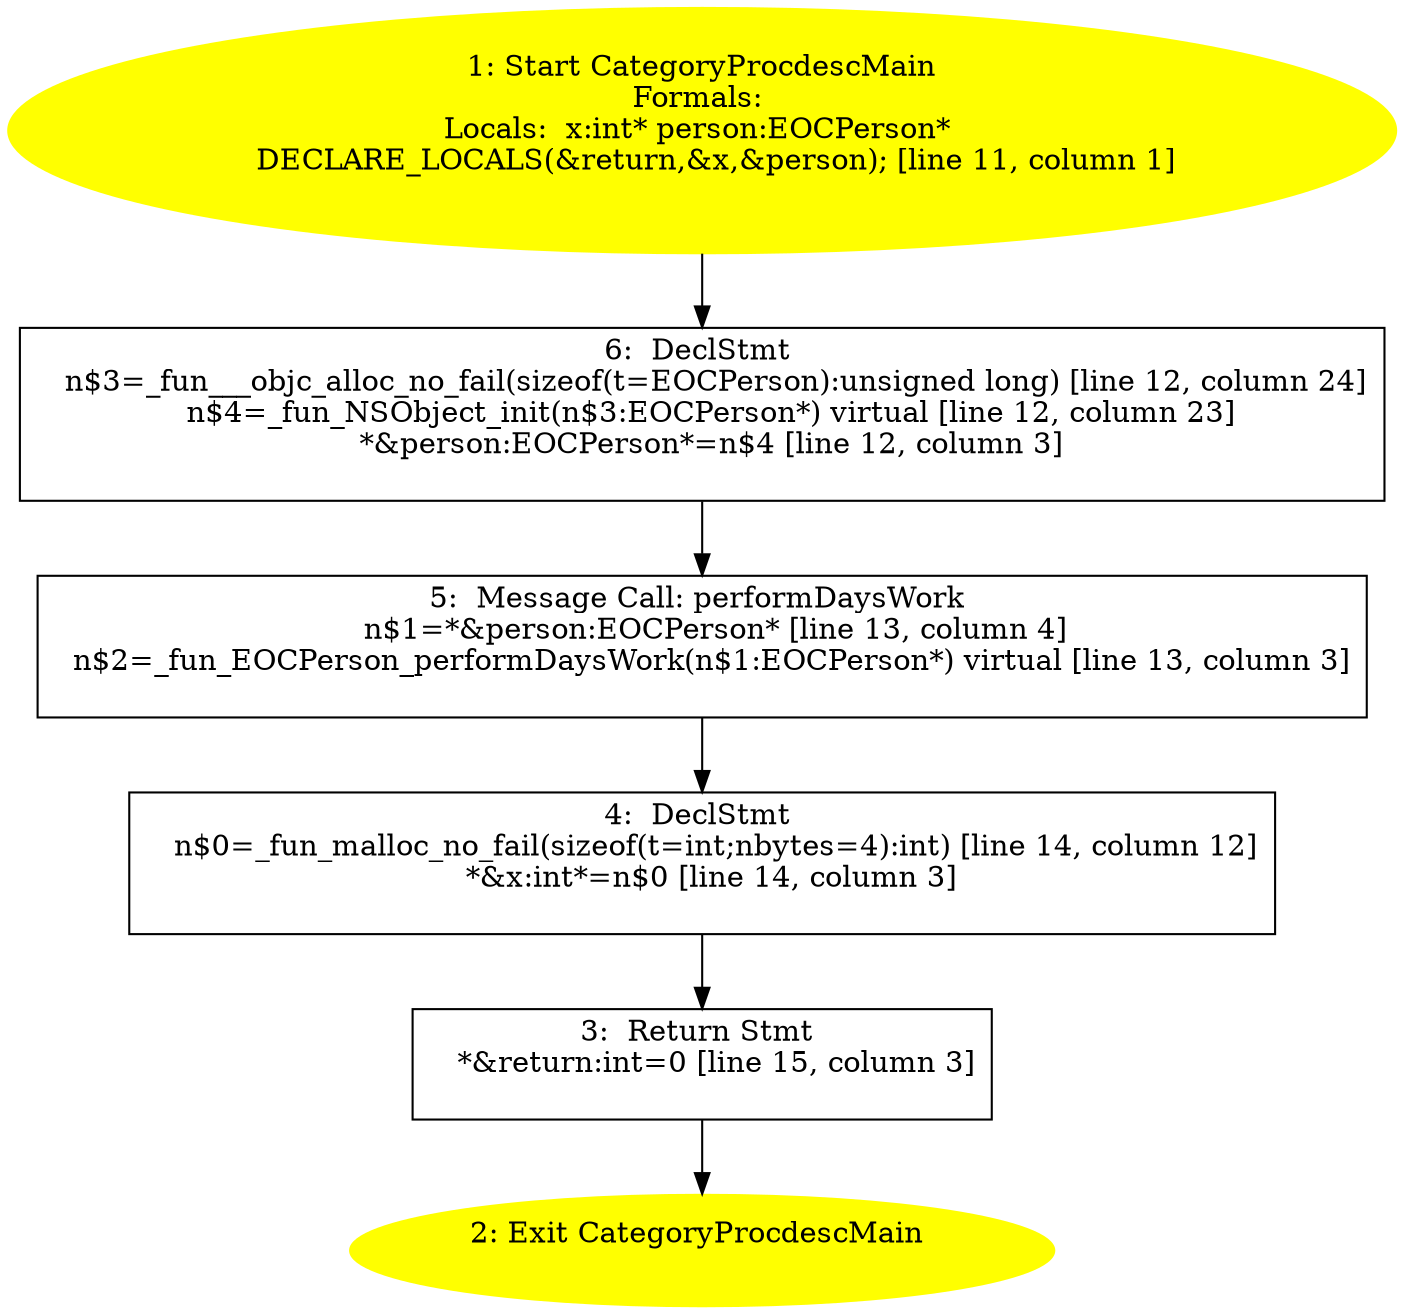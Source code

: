 /* @generated */
digraph cfg {
"CategoryProcdescMain.ae2ee334c26ccbf8ee413efe5d896611_1" [label="1: Start CategoryProcdescMain\nFormals: \nLocals:  x:int* person:EOCPerson* \n   DECLARE_LOCALS(&return,&x,&person); [line 11, column 1]\n " color=yellow style=filled]
	

	 "CategoryProcdescMain.ae2ee334c26ccbf8ee413efe5d896611_1" -> "CategoryProcdescMain.ae2ee334c26ccbf8ee413efe5d896611_6" ;
"CategoryProcdescMain.ae2ee334c26ccbf8ee413efe5d896611_2" [label="2: Exit CategoryProcdescMain \n  " color=yellow style=filled]
	

"CategoryProcdescMain.ae2ee334c26ccbf8ee413efe5d896611_3" [label="3:  Return Stmt \n   *&return:int=0 [line 15, column 3]\n " shape="box"]
	

	 "CategoryProcdescMain.ae2ee334c26ccbf8ee413efe5d896611_3" -> "CategoryProcdescMain.ae2ee334c26ccbf8ee413efe5d896611_2" ;
"CategoryProcdescMain.ae2ee334c26ccbf8ee413efe5d896611_4" [label="4:  DeclStmt \n   n$0=_fun_malloc_no_fail(sizeof(t=int;nbytes=4):int) [line 14, column 12]\n  *&x:int*=n$0 [line 14, column 3]\n " shape="box"]
	

	 "CategoryProcdescMain.ae2ee334c26ccbf8ee413efe5d896611_4" -> "CategoryProcdescMain.ae2ee334c26ccbf8ee413efe5d896611_3" ;
"CategoryProcdescMain.ae2ee334c26ccbf8ee413efe5d896611_5" [label="5:  Message Call: performDaysWork \n   n$1=*&person:EOCPerson* [line 13, column 4]\n  n$2=_fun_EOCPerson_performDaysWork(n$1:EOCPerson*) virtual [line 13, column 3]\n " shape="box"]
	

	 "CategoryProcdescMain.ae2ee334c26ccbf8ee413efe5d896611_5" -> "CategoryProcdescMain.ae2ee334c26ccbf8ee413efe5d896611_4" ;
"CategoryProcdescMain.ae2ee334c26ccbf8ee413efe5d896611_6" [label="6:  DeclStmt \n   n$3=_fun___objc_alloc_no_fail(sizeof(t=EOCPerson):unsigned long) [line 12, column 24]\n  n$4=_fun_NSObject_init(n$3:EOCPerson*) virtual [line 12, column 23]\n  *&person:EOCPerson*=n$4 [line 12, column 3]\n " shape="box"]
	

	 "CategoryProcdescMain.ae2ee334c26ccbf8ee413efe5d896611_6" -> "CategoryProcdescMain.ae2ee334c26ccbf8ee413efe5d896611_5" ;
}
